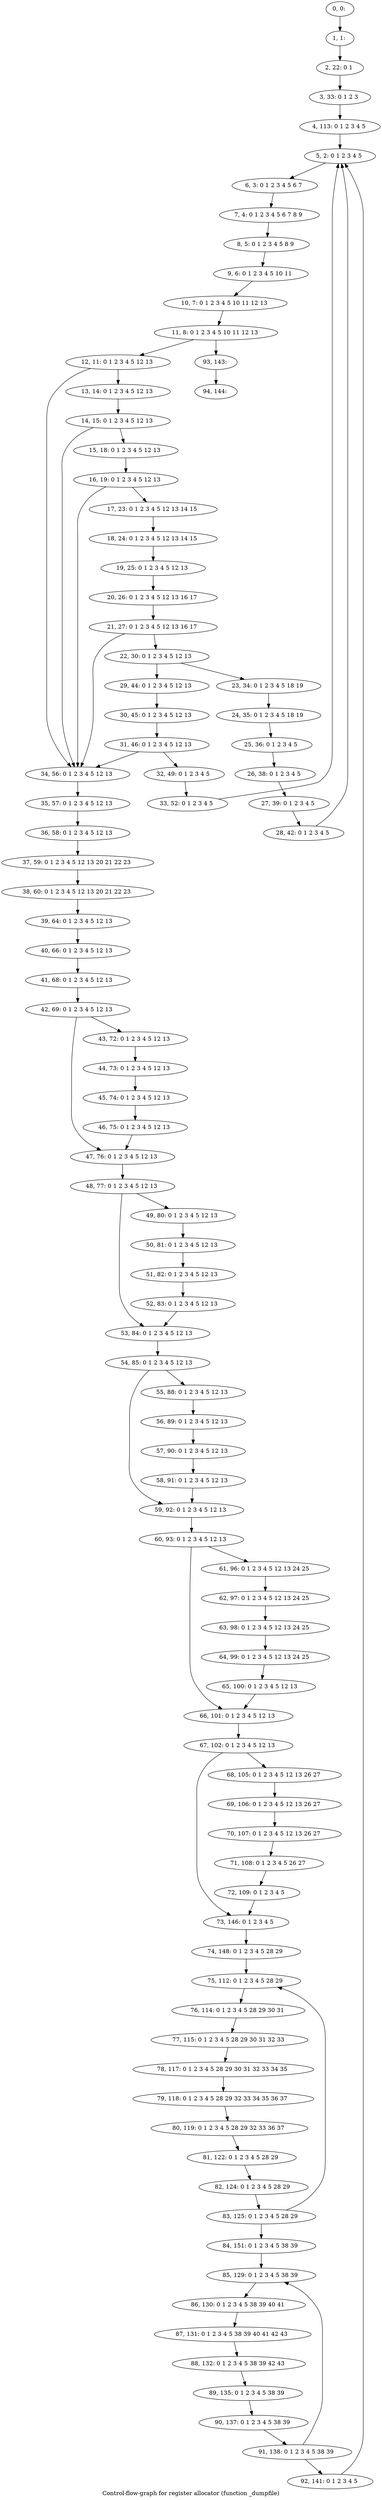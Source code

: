 digraph G {
graph [label="Control-flow-graph for register allocator (function _dumpfile)"]
0[label="0, 0: "];
1[label="1, 1: "];
2[label="2, 22: 0 1 "];
3[label="3, 33: 0 1 2 3 "];
4[label="4, 113: 0 1 2 3 4 5 "];
5[label="5, 2: 0 1 2 3 4 5 "];
6[label="6, 3: 0 1 2 3 4 5 6 7 "];
7[label="7, 4: 0 1 2 3 4 5 6 7 8 9 "];
8[label="8, 5: 0 1 2 3 4 5 8 9 "];
9[label="9, 6: 0 1 2 3 4 5 10 11 "];
10[label="10, 7: 0 1 2 3 4 5 10 11 12 13 "];
11[label="11, 8: 0 1 2 3 4 5 10 11 12 13 "];
12[label="12, 11: 0 1 2 3 4 5 12 13 "];
13[label="13, 14: 0 1 2 3 4 5 12 13 "];
14[label="14, 15: 0 1 2 3 4 5 12 13 "];
15[label="15, 18: 0 1 2 3 4 5 12 13 "];
16[label="16, 19: 0 1 2 3 4 5 12 13 "];
17[label="17, 23: 0 1 2 3 4 5 12 13 14 15 "];
18[label="18, 24: 0 1 2 3 4 5 12 13 14 15 "];
19[label="19, 25: 0 1 2 3 4 5 12 13 "];
20[label="20, 26: 0 1 2 3 4 5 12 13 16 17 "];
21[label="21, 27: 0 1 2 3 4 5 12 13 16 17 "];
22[label="22, 30: 0 1 2 3 4 5 12 13 "];
23[label="23, 34: 0 1 2 3 4 5 18 19 "];
24[label="24, 35: 0 1 2 3 4 5 18 19 "];
25[label="25, 36: 0 1 2 3 4 5 "];
26[label="26, 38: 0 1 2 3 4 5 "];
27[label="27, 39: 0 1 2 3 4 5 "];
28[label="28, 42: 0 1 2 3 4 5 "];
29[label="29, 44: 0 1 2 3 4 5 12 13 "];
30[label="30, 45: 0 1 2 3 4 5 12 13 "];
31[label="31, 46: 0 1 2 3 4 5 12 13 "];
32[label="32, 49: 0 1 2 3 4 5 "];
33[label="33, 52: 0 1 2 3 4 5 "];
34[label="34, 56: 0 1 2 3 4 5 12 13 "];
35[label="35, 57: 0 1 2 3 4 5 12 13 "];
36[label="36, 58: 0 1 2 3 4 5 12 13 "];
37[label="37, 59: 0 1 2 3 4 5 12 13 20 21 22 23 "];
38[label="38, 60: 0 1 2 3 4 5 12 13 20 21 22 23 "];
39[label="39, 64: 0 1 2 3 4 5 12 13 "];
40[label="40, 66: 0 1 2 3 4 5 12 13 "];
41[label="41, 68: 0 1 2 3 4 5 12 13 "];
42[label="42, 69: 0 1 2 3 4 5 12 13 "];
43[label="43, 72: 0 1 2 3 4 5 12 13 "];
44[label="44, 73: 0 1 2 3 4 5 12 13 "];
45[label="45, 74: 0 1 2 3 4 5 12 13 "];
46[label="46, 75: 0 1 2 3 4 5 12 13 "];
47[label="47, 76: 0 1 2 3 4 5 12 13 "];
48[label="48, 77: 0 1 2 3 4 5 12 13 "];
49[label="49, 80: 0 1 2 3 4 5 12 13 "];
50[label="50, 81: 0 1 2 3 4 5 12 13 "];
51[label="51, 82: 0 1 2 3 4 5 12 13 "];
52[label="52, 83: 0 1 2 3 4 5 12 13 "];
53[label="53, 84: 0 1 2 3 4 5 12 13 "];
54[label="54, 85: 0 1 2 3 4 5 12 13 "];
55[label="55, 88: 0 1 2 3 4 5 12 13 "];
56[label="56, 89: 0 1 2 3 4 5 12 13 "];
57[label="57, 90: 0 1 2 3 4 5 12 13 "];
58[label="58, 91: 0 1 2 3 4 5 12 13 "];
59[label="59, 92: 0 1 2 3 4 5 12 13 "];
60[label="60, 93: 0 1 2 3 4 5 12 13 "];
61[label="61, 96: 0 1 2 3 4 5 12 13 24 25 "];
62[label="62, 97: 0 1 2 3 4 5 12 13 24 25 "];
63[label="63, 98: 0 1 2 3 4 5 12 13 24 25 "];
64[label="64, 99: 0 1 2 3 4 5 12 13 24 25 "];
65[label="65, 100: 0 1 2 3 4 5 12 13 "];
66[label="66, 101: 0 1 2 3 4 5 12 13 "];
67[label="67, 102: 0 1 2 3 4 5 12 13 "];
68[label="68, 105: 0 1 2 3 4 5 12 13 26 27 "];
69[label="69, 106: 0 1 2 3 4 5 12 13 26 27 "];
70[label="70, 107: 0 1 2 3 4 5 12 13 26 27 "];
71[label="71, 108: 0 1 2 3 4 5 26 27 "];
72[label="72, 109: 0 1 2 3 4 5 "];
73[label="73, 146: 0 1 2 3 4 5 "];
74[label="74, 148: 0 1 2 3 4 5 28 29 "];
75[label="75, 112: 0 1 2 3 4 5 28 29 "];
76[label="76, 114: 0 1 2 3 4 5 28 29 30 31 "];
77[label="77, 115: 0 1 2 3 4 5 28 29 30 31 32 33 "];
78[label="78, 117: 0 1 2 3 4 5 28 29 30 31 32 33 34 35 "];
79[label="79, 118: 0 1 2 3 4 5 28 29 32 33 34 35 36 37 "];
80[label="80, 119: 0 1 2 3 4 5 28 29 32 33 36 37 "];
81[label="81, 122: 0 1 2 3 4 5 28 29 "];
82[label="82, 124: 0 1 2 3 4 5 28 29 "];
83[label="83, 125: 0 1 2 3 4 5 28 29 "];
84[label="84, 151: 0 1 2 3 4 5 38 39 "];
85[label="85, 129: 0 1 2 3 4 5 38 39 "];
86[label="86, 130: 0 1 2 3 4 5 38 39 40 41 "];
87[label="87, 131: 0 1 2 3 4 5 38 39 40 41 42 43 "];
88[label="88, 132: 0 1 2 3 4 5 38 39 42 43 "];
89[label="89, 135: 0 1 2 3 4 5 38 39 "];
90[label="90, 137: 0 1 2 3 4 5 38 39 "];
91[label="91, 138: 0 1 2 3 4 5 38 39 "];
92[label="92, 141: 0 1 2 3 4 5 "];
93[label="93, 143: "];
94[label="94, 144: "];
0->1 ;
1->2 ;
2->3 ;
3->4 ;
4->5 ;
5->6 ;
6->7 ;
7->8 ;
8->9 ;
9->10 ;
10->11 ;
11->12 ;
11->93 ;
12->13 ;
12->34 ;
13->14 ;
14->15 ;
14->34 ;
15->16 ;
16->17 ;
16->34 ;
17->18 ;
18->19 ;
19->20 ;
20->21 ;
21->22 ;
21->34 ;
22->23 ;
22->29 ;
23->24 ;
24->25 ;
25->26 ;
26->27 ;
27->28 ;
28->5 ;
29->30 ;
30->31 ;
31->32 ;
31->34 ;
32->33 ;
33->5 ;
34->35 ;
35->36 ;
36->37 ;
37->38 ;
38->39 ;
39->40 ;
40->41 ;
41->42 ;
42->43 ;
42->47 ;
43->44 ;
44->45 ;
45->46 ;
46->47 ;
47->48 ;
48->49 ;
48->53 ;
49->50 ;
50->51 ;
51->52 ;
52->53 ;
53->54 ;
54->55 ;
54->59 ;
55->56 ;
56->57 ;
57->58 ;
58->59 ;
59->60 ;
60->61 ;
60->66 ;
61->62 ;
62->63 ;
63->64 ;
64->65 ;
65->66 ;
66->67 ;
67->68 ;
67->73 ;
68->69 ;
69->70 ;
70->71 ;
71->72 ;
72->73 ;
73->74 ;
74->75 ;
75->76 ;
76->77 ;
77->78 ;
78->79 ;
79->80 ;
80->81 ;
81->82 ;
82->83 ;
83->84 ;
83->75 ;
84->85 ;
85->86 ;
86->87 ;
87->88 ;
88->89 ;
89->90 ;
90->91 ;
91->92 ;
91->85 ;
92->5 ;
93->94 ;
}
